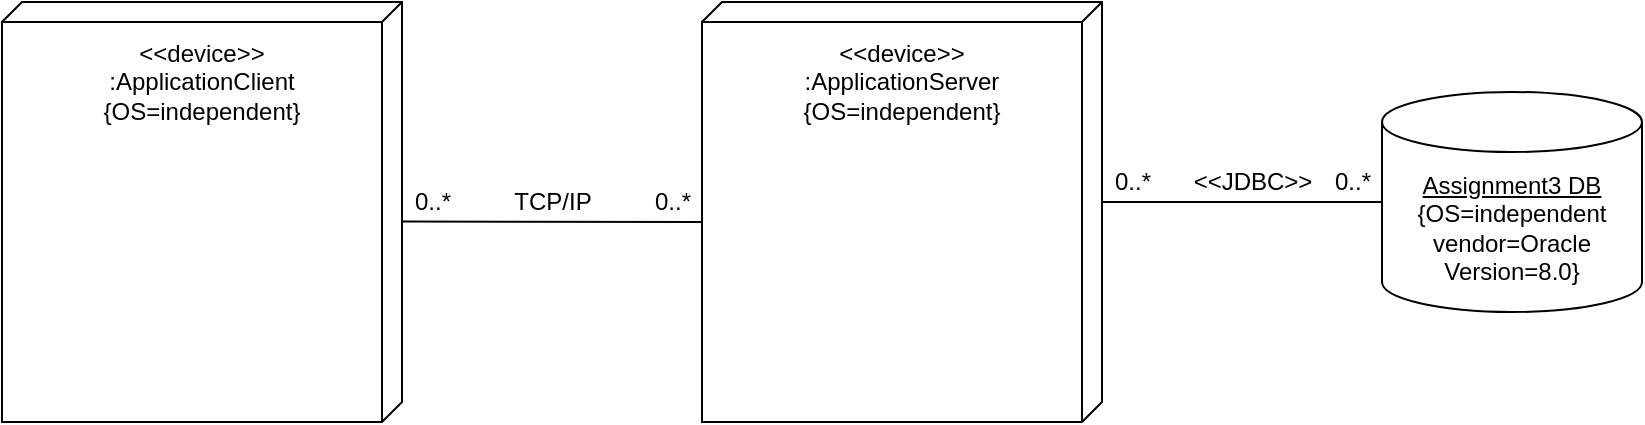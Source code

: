 <mxfile version="13.10.0" type="embed">
    <diagram id="dBRtx-TbVDWdsvKZ1wc_" name="Page-1">
        <mxGraphModel dx="1903" dy="512" grid="1" gridSize="10" guides="1" tooltips="1" connect="1" arrows="1" fold="1" page="1" pageScale="1" pageWidth="850" pageHeight="1100" background="none" math="0" shadow="0">
            <root>
                <mxCell id="0"/>
                <mxCell id="1" parent="0"/>
                <mxCell id="52" style="edgeStyle=orthogonalEdgeStyle;rounded=0;orthogonalLoop=1;jettySize=auto;html=1;exitX=0.5;exitY=0.5;exitDx=0;exitDy=0;exitPerimeter=0;" parent="1" edge="1">
                    <mxGeometry relative="1" as="geometry">
                        <mxPoint x="220" y="530" as="targetPoint"/>
                    </mxGeometry>
                </mxCell>
                <mxCell id="171" value="&lt;u&gt;Assignment3 DB&lt;br&gt;&lt;/u&gt;{OS=independent&lt;br&gt;vendor=Oracle&lt;br&gt;Version=8.0}" style="shape=cylinder3;whiteSpace=wrap;html=1;boundedLbl=1;backgroundOutline=1;size=15;" vertex="1" parent="1">
                    <mxGeometry x="650" y="215" width="130" height="110" as="geometry"/>
                </mxCell>
                <mxCell id="173" style="edgeStyle=none;rounded=0;orthogonalLoop=1;jettySize=auto;html=1;exitX=0;exitY=0;exitDx=100;exitDy=0;exitPerimeter=0;entryX=0;entryY=0.5;entryDx=0;entryDy=0;entryPerimeter=0;endArrow=none;endFill=0;jumpStyle=arc;jumpSize=15;" edge="1" parent="1" source="172" target="171">
                    <mxGeometry relative="1" as="geometry"/>
                </mxCell>
                <mxCell id="177" style="edgeStyle=orthogonalEdgeStyle;rounded=0;jumpStyle=arc;jumpSize=15;orthogonalLoop=1;jettySize=auto;html=1;exitX=0;exitY=0;exitDx=110;exitDy=200;exitPerimeter=0;endArrow=none;endFill=0;" edge="1" parent="1" source="172">
                    <mxGeometry relative="1" as="geometry">
                        <mxPoint x="160" y="279.759" as="targetPoint"/>
                    </mxGeometry>
                </mxCell>
                <mxCell id="172" value="" style="verticalAlign=top;align=center;spacingTop=8;spacingLeft=2;spacingRight=12;shape=cube;size=10;direction=south;fontStyle=4;html=1;" vertex="1" parent="1">
                    <mxGeometry x="310" y="170" width="200" height="210" as="geometry"/>
                </mxCell>
                <mxCell id="174" value="&amp;lt;&amp;lt;device&amp;gt;&amp;gt;&lt;br&gt;:ApplicationServer&lt;br&gt;{OS=independent}" style="text;html=1;strokeColor=none;fillColor=none;align=center;verticalAlign=middle;whiteSpace=wrap;rounded=0;" vertex="1" parent="1">
                    <mxGeometry x="390" y="200" width="40" height="20" as="geometry"/>
                </mxCell>
                <mxCell id="175" value="&amp;lt;&amp;lt;JDBC&amp;gt;&amp;gt;" style="text;html=1;align=center;verticalAlign=middle;resizable=0;points=[];autosize=1;" vertex="1" parent="1">
                    <mxGeometry x="550" y="250" width="70" height="20" as="geometry"/>
                </mxCell>
                <mxCell id="178" value="" style="verticalAlign=top;align=center;spacingTop=8;spacingLeft=2;spacingRight=12;shape=cube;size=10;direction=south;fontStyle=4;html=1;" vertex="1" parent="1">
                    <mxGeometry x="-40" y="170" width="200" height="210" as="geometry"/>
                </mxCell>
                <mxCell id="179" value="&amp;lt;&amp;lt;device&amp;gt;&amp;gt;&lt;br&gt;:ApplicationClient&lt;br&gt;{OS=independent}" style="text;html=1;strokeColor=none;fillColor=none;align=center;verticalAlign=middle;whiteSpace=wrap;rounded=0;" vertex="1" parent="1">
                    <mxGeometry x="40" y="200" width="40" height="20" as="geometry"/>
                </mxCell>
                <mxCell id="181" value="0..*" style="text;html=1;align=center;verticalAlign=middle;resizable=0;points=[];autosize=1;" vertex="1" parent="1">
                    <mxGeometry x="280" y="260" width="30" height="20" as="geometry"/>
                </mxCell>
                <mxCell id="182" value="0..*" style="text;html=1;align=center;verticalAlign=middle;resizable=0;points=[];autosize=1;" vertex="1" parent="1">
                    <mxGeometry x="160" y="260" width="30" height="20" as="geometry"/>
                </mxCell>
                <mxCell id="183" value="TCP/IP" style="text;html=1;align=center;verticalAlign=middle;resizable=0;points=[];autosize=1;" vertex="1" parent="1">
                    <mxGeometry x="210" y="260" width="50" height="20" as="geometry"/>
                </mxCell>
                <mxCell id="184" value="0..*" style="text;html=1;align=center;verticalAlign=middle;resizable=0;points=[];autosize=1;" vertex="1" parent="1">
                    <mxGeometry x="510" y="250" width="30" height="20" as="geometry"/>
                </mxCell>
                <mxCell id="185" value="0..*" style="text;html=1;align=center;verticalAlign=middle;resizable=0;points=[];autosize=1;" vertex="1" parent="1">
                    <mxGeometry x="620" y="250" width="30" height="20" as="geometry"/>
                </mxCell>
            </root>
        </mxGraphModel>
    </diagram>
</mxfile>